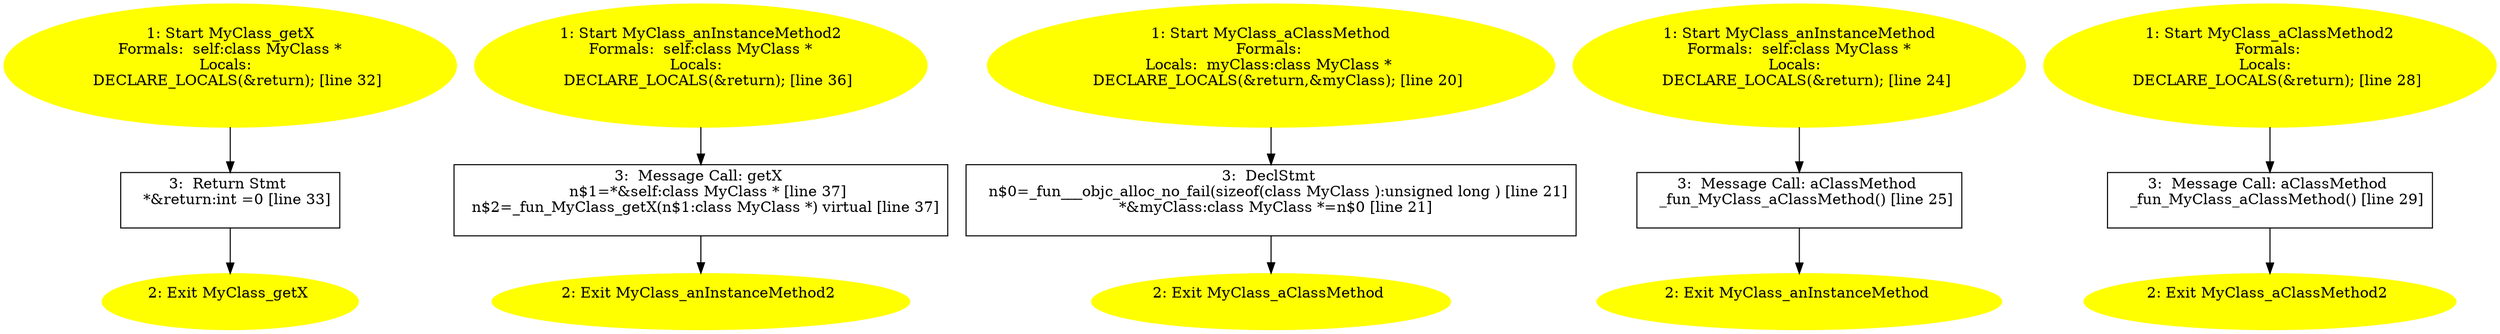 /* @generated */
digraph iCFG {
"MyClass_getXinstance.6be0f0c634a7e2fcc75dec7d467e96ad_3" [label="3:  Return Stmt \n   *&return:int =0 [line 33]\n " shape="box"]
	

	 "MyClass_getXinstance.6be0f0c634a7e2fcc75dec7d467e96ad_3" -> "MyClass_getXinstance.6be0f0c634a7e2fcc75dec7d467e96ad_2" ;
"MyClass_getXinstance.6be0f0c634a7e2fcc75dec7d467e96ad_2" [label="2: Exit MyClass_getX \n  " color=yellow style=filled]
	

"MyClass_getXinstance.6be0f0c634a7e2fcc75dec7d467e96ad_1" [label="1: Start MyClass_getX\nFormals:  self:class MyClass *\nLocals:  \n   DECLARE_LOCALS(&return); [line 32]\n " color=yellow style=filled]
	

	 "MyClass_getXinstance.6be0f0c634a7e2fcc75dec7d467e96ad_1" -> "MyClass_getXinstance.6be0f0c634a7e2fcc75dec7d467e96ad_3" ;
"MyClass_anInstanceMethod2instance.251298a28324f0c480c94c7affbfa823_3" [label="3:  Message Call: getX \n   n$1=*&self:class MyClass * [line 37]\n  n$2=_fun_MyClass_getX(n$1:class MyClass *) virtual [line 37]\n " shape="box"]
	

	 "MyClass_anInstanceMethod2instance.251298a28324f0c480c94c7affbfa823_3" -> "MyClass_anInstanceMethod2instance.251298a28324f0c480c94c7affbfa823_2" ;
"MyClass_anInstanceMethod2instance.251298a28324f0c480c94c7affbfa823_2" [label="2: Exit MyClass_anInstanceMethod2 \n  " color=yellow style=filled]
	

"MyClass_anInstanceMethod2instance.251298a28324f0c480c94c7affbfa823_1" [label="1: Start MyClass_anInstanceMethod2\nFormals:  self:class MyClass *\nLocals:  \n   DECLARE_LOCALS(&return); [line 36]\n " color=yellow style=filled]
	

	 "MyClass_anInstanceMethod2instance.251298a28324f0c480c94c7affbfa823_1" -> "MyClass_anInstanceMethod2instance.251298a28324f0c480c94c7affbfa823_3" ;
"MyClass_aClassMethodclass.82555fac0c5504747f690c5a5b77ba47_3" [label="3:  DeclStmt \n   n$0=_fun___objc_alloc_no_fail(sizeof(class MyClass ):unsigned long ) [line 21]\n  *&myClass:class MyClass *=n$0 [line 21]\n " shape="box"]
	

	 "MyClass_aClassMethodclass.82555fac0c5504747f690c5a5b77ba47_3" -> "MyClass_aClassMethodclass.82555fac0c5504747f690c5a5b77ba47_2" ;
"MyClass_aClassMethodclass.82555fac0c5504747f690c5a5b77ba47_2" [label="2: Exit MyClass_aClassMethod \n  " color=yellow style=filled]
	

"MyClass_aClassMethodclass.82555fac0c5504747f690c5a5b77ba47_1" [label="1: Start MyClass_aClassMethod\nFormals: \nLocals:  myClass:class MyClass * \n   DECLARE_LOCALS(&return,&myClass); [line 20]\n " color=yellow style=filled]
	

	 "MyClass_aClassMethodclass.82555fac0c5504747f690c5a5b77ba47_1" -> "MyClass_aClassMethodclass.82555fac0c5504747f690c5a5b77ba47_3" ;
"MyClass_anInstanceMethodinstance.e0d6e19ddb3ee22c6a67ad64ec52661e_3" [label="3:  Message Call: aClassMethod \n   _fun_MyClass_aClassMethod() [line 25]\n " shape="box"]
	

	 "MyClass_anInstanceMethodinstance.e0d6e19ddb3ee22c6a67ad64ec52661e_3" -> "MyClass_anInstanceMethodinstance.e0d6e19ddb3ee22c6a67ad64ec52661e_2" ;
"MyClass_anInstanceMethodinstance.e0d6e19ddb3ee22c6a67ad64ec52661e_2" [label="2: Exit MyClass_anInstanceMethod \n  " color=yellow style=filled]
	

"MyClass_anInstanceMethodinstance.e0d6e19ddb3ee22c6a67ad64ec52661e_1" [label="1: Start MyClass_anInstanceMethod\nFormals:  self:class MyClass *\nLocals:  \n   DECLARE_LOCALS(&return); [line 24]\n " color=yellow style=filled]
	

	 "MyClass_anInstanceMethodinstance.e0d6e19ddb3ee22c6a67ad64ec52661e_1" -> "MyClass_anInstanceMethodinstance.e0d6e19ddb3ee22c6a67ad64ec52661e_3" ;
"MyClass_aClassMethod2class.45ef13bd473d4037bbb03a5f14d69e1c_3" [label="3:  Message Call: aClassMethod \n   _fun_MyClass_aClassMethod() [line 29]\n " shape="box"]
	

	 "MyClass_aClassMethod2class.45ef13bd473d4037bbb03a5f14d69e1c_3" -> "MyClass_aClassMethod2class.45ef13bd473d4037bbb03a5f14d69e1c_2" ;
"MyClass_aClassMethod2class.45ef13bd473d4037bbb03a5f14d69e1c_2" [label="2: Exit MyClass_aClassMethod2 \n  " color=yellow style=filled]
	

"MyClass_aClassMethod2class.45ef13bd473d4037bbb03a5f14d69e1c_1" [label="1: Start MyClass_aClassMethod2\nFormals: \nLocals:  \n   DECLARE_LOCALS(&return); [line 28]\n " color=yellow style=filled]
	

	 "MyClass_aClassMethod2class.45ef13bd473d4037bbb03a5f14d69e1c_1" -> "MyClass_aClassMethod2class.45ef13bd473d4037bbb03a5f14d69e1c_3" ;
}
